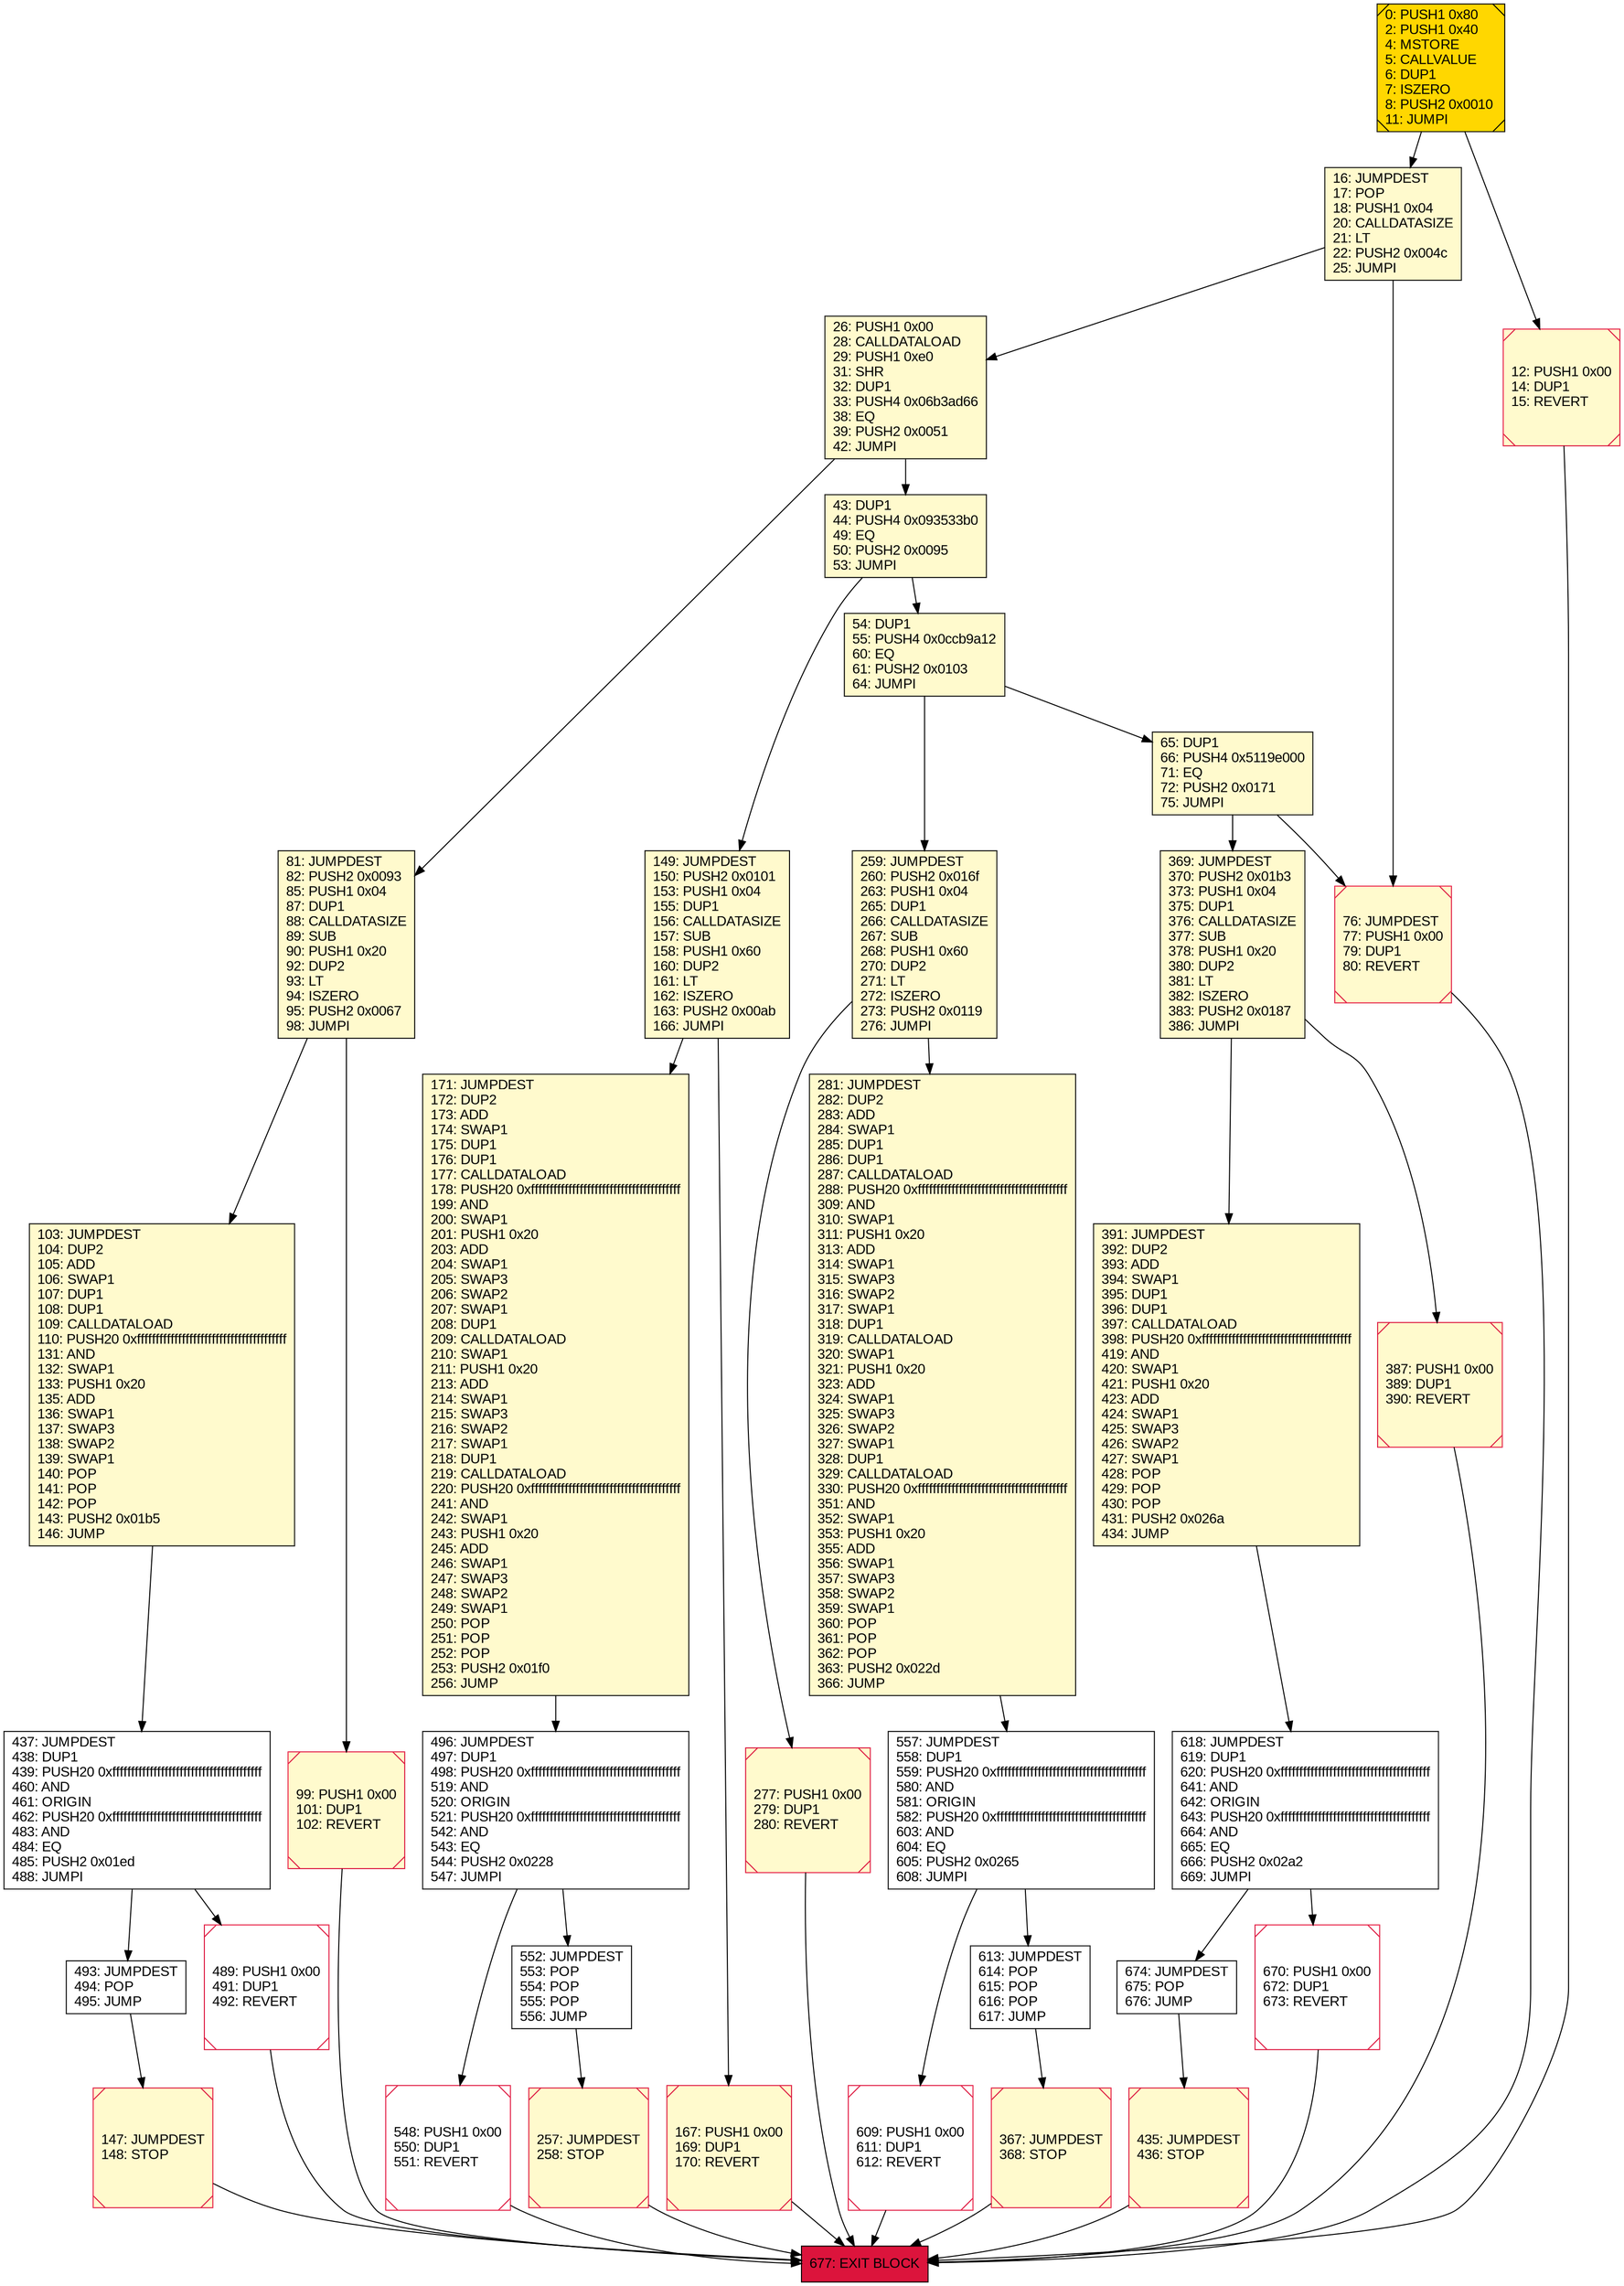 digraph G {
bgcolor=transparent rankdir=UD;
node [shape=box style=filled color=black fillcolor=white fontname=arial fontcolor=black];
65 [label="65: DUP1\l66: PUSH4 0x5119e000\l71: EQ\l72: PUSH2 0x0171\l75: JUMPI\l" fillcolor=lemonchiffon ];
609 [label="609: PUSH1 0x00\l611: DUP1\l612: REVERT\l" shape=Msquare color=crimson ];
99 [label="99: PUSH1 0x00\l101: DUP1\l102: REVERT\l" fillcolor=lemonchiffon shape=Msquare color=crimson ];
16 [label="16: JUMPDEST\l17: POP\l18: PUSH1 0x04\l20: CALLDATASIZE\l21: LT\l22: PUSH2 0x004c\l25: JUMPI\l" fillcolor=lemonchiffon ];
613 [label="613: JUMPDEST\l614: POP\l615: POP\l616: POP\l617: JUMP\l" ];
548 [label="548: PUSH1 0x00\l550: DUP1\l551: REVERT\l" shape=Msquare color=crimson ];
674 [label="674: JUMPDEST\l675: POP\l676: JUMP\l" ];
167 [label="167: PUSH1 0x00\l169: DUP1\l170: REVERT\l" fillcolor=lemonchiffon shape=Msquare color=crimson ];
43 [label="43: DUP1\l44: PUSH4 0x093533b0\l49: EQ\l50: PUSH2 0x0095\l53: JUMPI\l" fillcolor=lemonchiffon ];
147 [label="147: JUMPDEST\l148: STOP\l" fillcolor=lemonchiffon shape=Msquare color=crimson ];
489 [label="489: PUSH1 0x00\l491: DUP1\l492: REVERT\l" shape=Msquare color=crimson ];
76 [label="76: JUMPDEST\l77: PUSH1 0x00\l79: DUP1\l80: REVERT\l" fillcolor=lemonchiffon shape=Msquare color=crimson ];
552 [label="552: JUMPDEST\l553: POP\l554: POP\l555: POP\l556: JUMP\l" ];
493 [label="493: JUMPDEST\l494: POP\l495: JUMP\l" ];
149 [label="149: JUMPDEST\l150: PUSH2 0x0101\l153: PUSH1 0x04\l155: DUP1\l156: CALLDATASIZE\l157: SUB\l158: PUSH1 0x60\l160: DUP2\l161: LT\l162: ISZERO\l163: PUSH2 0x00ab\l166: JUMPI\l" fillcolor=lemonchiffon ];
437 [label="437: JUMPDEST\l438: DUP1\l439: PUSH20 0xffffffffffffffffffffffffffffffffffffffff\l460: AND\l461: ORIGIN\l462: PUSH20 0xffffffffffffffffffffffffffffffffffffffff\l483: AND\l484: EQ\l485: PUSH2 0x01ed\l488: JUMPI\l" ];
259 [label="259: JUMPDEST\l260: PUSH2 0x016f\l263: PUSH1 0x04\l265: DUP1\l266: CALLDATASIZE\l267: SUB\l268: PUSH1 0x60\l270: DUP2\l271: LT\l272: ISZERO\l273: PUSH2 0x0119\l276: JUMPI\l" fillcolor=lemonchiffon ];
257 [label="257: JUMPDEST\l258: STOP\l" fillcolor=lemonchiffon shape=Msquare color=crimson ];
0 [label="0: PUSH1 0x80\l2: PUSH1 0x40\l4: MSTORE\l5: CALLVALUE\l6: DUP1\l7: ISZERO\l8: PUSH2 0x0010\l11: JUMPI\l" fillcolor=lemonchiffon shape=Msquare fillcolor=gold ];
103 [label="103: JUMPDEST\l104: DUP2\l105: ADD\l106: SWAP1\l107: DUP1\l108: DUP1\l109: CALLDATALOAD\l110: PUSH20 0xffffffffffffffffffffffffffffffffffffffff\l131: AND\l132: SWAP1\l133: PUSH1 0x20\l135: ADD\l136: SWAP1\l137: SWAP3\l138: SWAP2\l139: SWAP1\l140: POP\l141: POP\l142: POP\l143: PUSH2 0x01b5\l146: JUMP\l" fillcolor=lemonchiffon ];
369 [label="369: JUMPDEST\l370: PUSH2 0x01b3\l373: PUSH1 0x04\l375: DUP1\l376: CALLDATASIZE\l377: SUB\l378: PUSH1 0x20\l380: DUP2\l381: LT\l382: ISZERO\l383: PUSH2 0x0187\l386: JUMPI\l" fillcolor=lemonchiffon ];
54 [label="54: DUP1\l55: PUSH4 0x0ccb9a12\l60: EQ\l61: PUSH2 0x0103\l64: JUMPI\l" fillcolor=lemonchiffon ];
387 [label="387: PUSH1 0x00\l389: DUP1\l390: REVERT\l" fillcolor=lemonchiffon shape=Msquare color=crimson ];
677 [label="677: EXIT BLOCK\l" fillcolor=crimson ];
435 [label="435: JUMPDEST\l436: STOP\l" fillcolor=lemonchiffon shape=Msquare color=crimson ];
171 [label="171: JUMPDEST\l172: DUP2\l173: ADD\l174: SWAP1\l175: DUP1\l176: DUP1\l177: CALLDATALOAD\l178: PUSH20 0xffffffffffffffffffffffffffffffffffffffff\l199: AND\l200: SWAP1\l201: PUSH1 0x20\l203: ADD\l204: SWAP1\l205: SWAP3\l206: SWAP2\l207: SWAP1\l208: DUP1\l209: CALLDATALOAD\l210: SWAP1\l211: PUSH1 0x20\l213: ADD\l214: SWAP1\l215: SWAP3\l216: SWAP2\l217: SWAP1\l218: DUP1\l219: CALLDATALOAD\l220: PUSH20 0xffffffffffffffffffffffffffffffffffffffff\l241: AND\l242: SWAP1\l243: PUSH1 0x20\l245: ADD\l246: SWAP1\l247: SWAP3\l248: SWAP2\l249: SWAP1\l250: POP\l251: POP\l252: POP\l253: PUSH2 0x01f0\l256: JUMP\l" fillcolor=lemonchiffon ];
391 [label="391: JUMPDEST\l392: DUP2\l393: ADD\l394: SWAP1\l395: DUP1\l396: DUP1\l397: CALLDATALOAD\l398: PUSH20 0xffffffffffffffffffffffffffffffffffffffff\l419: AND\l420: SWAP1\l421: PUSH1 0x20\l423: ADD\l424: SWAP1\l425: SWAP3\l426: SWAP2\l427: SWAP1\l428: POP\l429: POP\l430: POP\l431: PUSH2 0x026a\l434: JUMP\l" fillcolor=lemonchiffon ];
12 [label="12: PUSH1 0x00\l14: DUP1\l15: REVERT\l" fillcolor=lemonchiffon shape=Msquare color=crimson ];
496 [label="496: JUMPDEST\l497: DUP1\l498: PUSH20 0xffffffffffffffffffffffffffffffffffffffff\l519: AND\l520: ORIGIN\l521: PUSH20 0xffffffffffffffffffffffffffffffffffffffff\l542: AND\l543: EQ\l544: PUSH2 0x0228\l547: JUMPI\l" ];
281 [label="281: JUMPDEST\l282: DUP2\l283: ADD\l284: SWAP1\l285: DUP1\l286: DUP1\l287: CALLDATALOAD\l288: PUSH20 0xffffffffffffffffffffffffffffffffffffffff\l309: AND\l310: SWAP1\l311: PUSH1 0x20\l313: ADD\l314: SWAP1\l315: SWAP3\l316: SWAP2\l317: SWAP1\l318: DUP1\l319: CALLDATALOAD\l320: SWAP1\l321: PUSH1 0x20\l323: ADD\l324: SWAP1\l325: SWAP3\l326: SWAP2\l327: SWAP1\l328: DUP1\l329: CALLDATALOAD\l330: PUSH20 0xffffffffffffffffffffffffffffffffffffffff\l351: AND\l352: SWAP1\l353: PUSH1 0x20\l355: ADD\l356: SWAP1\l357: SWAP3\l358: SWAP2\l359: SWAP1\l360: POP\l361: POP\l362: POP\l363: PUSH2 0x022d\l366: JUMP\l" fillcolor=lemonchiffon ];
26 [label="26: PUSH1 0x00\l28: CALLDATALOAD\l29: PUSH1 0xe0\l31: SHR\l32: DUP1\l33: PUSH4 0x06b3ad66\l38: EQ\l39: PUSH2 0x0051\l42: JUMPI\l" fillcolor=lemonchiffon ];
277 [label="277: PUSH1 0x00\l279: DUP1\l280: REVERT\l" fillcolor=lemonchiffon shape=Msquare color=crimson ];
81 [label="81: JUMPDEST\l82: PUSH2 0x0093\l85: PUSH1 0x04\l87: DUP1\l88: CALLDATASIZE\l89: SUB\l90: PUSH1 0x20\l92: DUP2\l93: LT\l94: ISZERO\l95: PUSH2 0x0067\l98: JUMPI\l" fillcolor=lemonchiffon ];
618 [label="618: JUMPDEST\l619: DUP1\l620: PUSH20 0xffffffffffffffffffffffffffffffffffffffff\l641: AND\l642: ORIGIN\l643: PUSH20 0xffffffffffffffffffffffffffffffffffffffff\l664: AND\l665: EQ\l666: PUSH2 0x02a2\l669: JUMPI\l" ];
367 [label="367: JUMPDEST\l368: STOP\l" fillcolor=lemonchiffon shape=Msquare color=crimson ];
557 [label="557: JUMPDEST\l558: DUP1\l559: PUSH20 0xffffffffffffffffffffffffffffffffffffffff\l580: AND\l581: ORIGIN\l582: PUSH20 0xffffffffffffffffffffffffffffffffffffffff\l603: AND\l604: EQ\l605: PUSH2 0x0265\l608: JUMPI\l" ];
670 [label="670: PUSH1 0x00\l672: DUP1\l673: REVERT\l" shape=Msquare color=crimson ];
435 -> 677;
369 -> 387;
387 -> 677;
12 -> 677;
391 -> 618;
277 -> 677;
670 -> 677;
0 -> 16;
548 -> 677;
65 -> 369;
149 -> 171;
54 -> 65;
147 -> 677;
674 -> 435;
81 -> 103;
167 -> 677;
259 -> 277;
43 -> 54;
496 -> 548;
257 -> 677;
54 -> 259;
0 -> 12;
16 -> 26;
26 -> 43;
81 -> 99;
557 -> 613;
437 -> 493;
618 -> 670;
437 -> 489;
171 -> 496;
26 -> 81;
65 -> 76;
369 -> 391;
43 -> 149;
16 -> 76;
149 -> 167;
493 -> 147;
281 -> 557;
103 -> 437;
552 -> 257;
367 -> 677;
496 -> 552;
609 -> 677;
99 -> 677;
76 -> 677;
489 -> 677;
259 -> 281;
557 -> 609;
613 -> 367;
618 -> 674;
}
